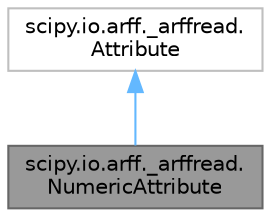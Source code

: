 digraph "scipy.io.arff._arffread.NumericAttribute"
{
 // LATEX_PDF_SIZE
  bgcolor="transparent";
  edge [fontname=Helvetica,fontsize=10,labelfontname=Helvetica,labelfontsize=10];
  node [fontname=Helvetica,fontsize=10,shape=box,height=0.2,width=0.4];
  Node1 [id="Node000001",label="scipy.io.arff._arffread.\lNumericAttribute",height=0.2,width=0.4,color="gray40", fillcolor="grey60", style="filled", fontcolor="black",tooltip=" "];
  Node2 -> Node1 [id="edge1_Node000001_Node000002",dir="back",color="steelblue1",style="solid",tooltip=" "];
  Node2 [id="Node000002",label="scipy.io.arff._arffread.\lAttribute",height=0.2,width=0.4,color="grey75", fillcolor="white", style="filled",URL="$d3/d1d/classscipy_1_1io_1_1arff_1_1__arffread_1_1Attribute.html",tooltip=" "];
}
